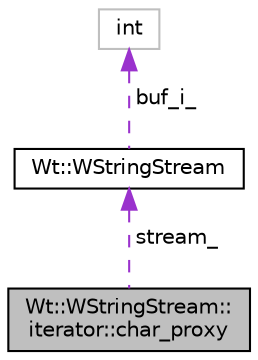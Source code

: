 digraph "Wt::WStringStream::iterator::char_proxy"
{
 // LATEX_PDF_SIZE
  edge [fontname="Helvetica",fontsize="10",labelfontname="Helvetica",labelfontsize="10"];
  node [fontname="Helvetica",fontsize="10",shape=record];
  Node1 [label="Wt::WStringStream::\literator::char_proxy",height=0.2,width=0.4,color="black", fillcolor="grey75", style="filled", fontcolor="black",tooltip=" "];
  Node2 -> Node1 [dir="back",color="darkorchid3",fontsize="10",style="dashed",label=" stream_" ];
  Node2 [label="Wt::WStringStream",height=0.2,width=0.4,color="black", fillcolor="white", style="filled",URL="$classWt_1_1WStringStream.html",tooltip=" "];
  Node3 -> Node2 [dir="back",color="darkorchid3",fontsize="10",style="dashed",label=" buf_i_" ];
  Node3 [label="int",height=0.2,width=0.4,color="grey75", fillcolor="white", style="filled",tooltip=" "];
}
